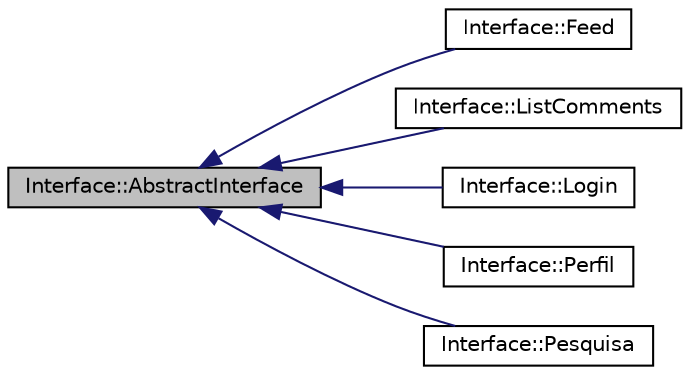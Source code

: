 digraph "Interface::AbstractInterface"
{
  edge [fontname="Helvetica",fontsize="10",labelfontname="Helvetica",labelfontsize="10"];
  node [fontname="Helvetica",fontsize="10",shape=record];
  rankdir="LR";
  Node0 [label="Interface::AbstractInterface",height=0.2,width=0.4,color="black", fillcolor="grey75", style="filled", fontcolor="black"];
  Node0 -> Node1 [dir="back",color="midnightblue",fontsize="10",style="solid",fontname="Helvetica"];
  Node1 [label="Interface::Feed",height=0.2,width=0.4,color="black", fillcolor="white", style="filled",URL="$class_interface_1_1_feed.html"];
  Node0 -> Node2 [dir="back",color="midnightblue",fontsize="10",style="solid",fontname="Helvetica"];
  Node2 [label="Interface::ListComments",height=0.2,width=0.4,color="black", fillcolor="white", style="filled",URL="$class_interface_1_1_list_comments.html"];
  Node0 -> Node3 [dir="back",color="midnightblue",fontsize="10",style="solid",fontname="Helvetica"];
  Node3 [label="Interface::Login",height=0.2,width=0.4,color="black", fillcolor="white", style="filled",URL="$class_interface_1_1_login.html"];
  Node0 -> Node4 [dir="back",color="midnightblue",fontsize="10",style="solid",fontname="Helvetica"];
  Node4 [label="Interface::Perfil",height=0.2,width=0.4,color="black", fillcolor="white", style="filled",URL="$class_interface_1_1_perfil.html"];
  Node0 -> Node5 [dir="back",color="midnightblue",fontsize="10",style="solid",fontname="Helvetica"];
  Node5 [label="Interface::Pesquisa",height=0.2,width=0.4,color="black", fillcolor="white", style="filled",URL="$class_interface_1_1_pesquisa.html"];
}
